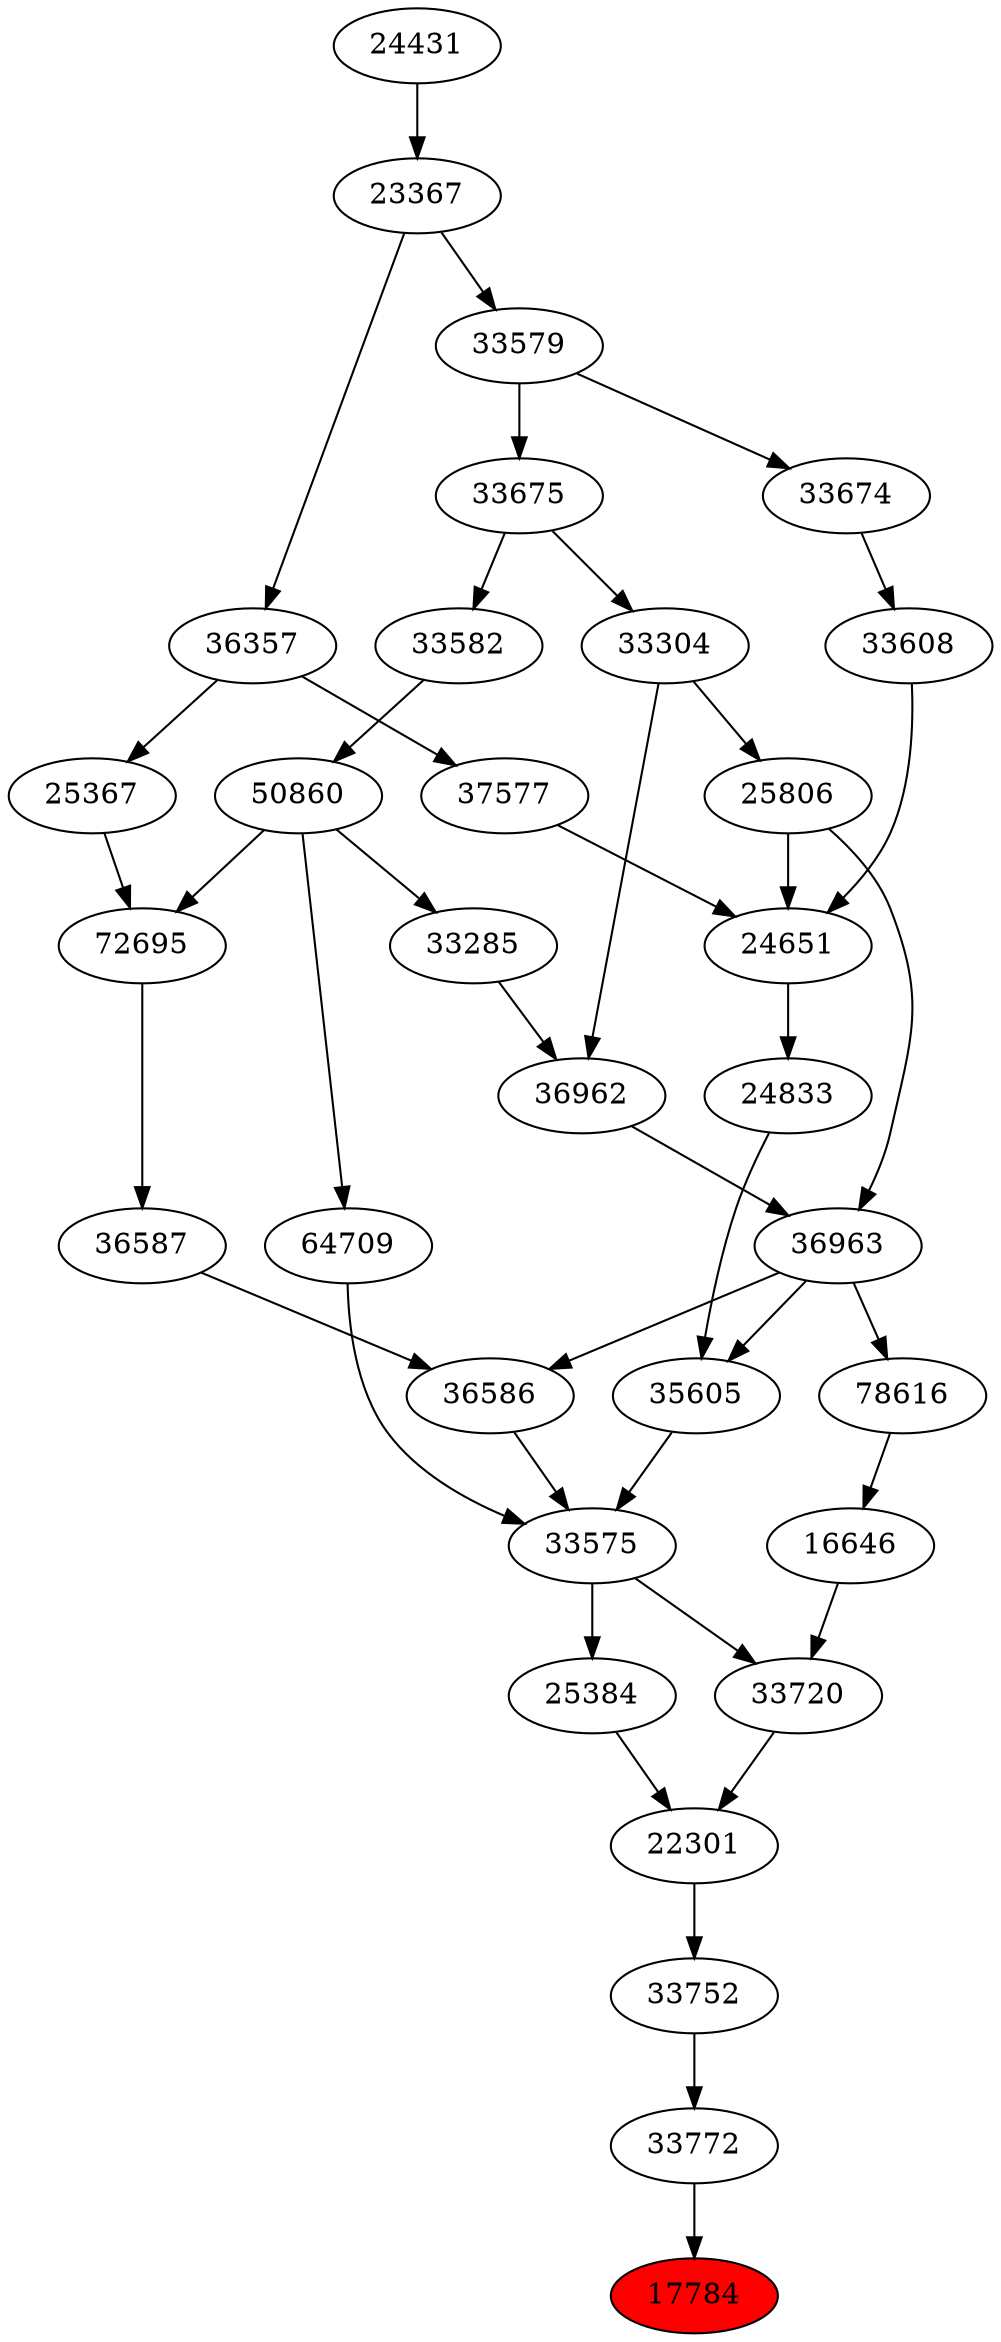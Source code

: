 strict digraph{ 
17784 [label="17784" fillcolor=red style=filled]
33772 -> 17784
33772 [label="33772"]
33752 -> 33772
33752 [label="33752"]
22301 -> 33752
22301 [label="22301"]
25384 -> 22301
33720 -> 22301
25384 [label="25384"]
33575 -> 25384
33720 [label="33720"]
16646 -> 33720
33575 -> 33720
33575 [label="33575"]
36586 -> 33575
35605 -> 33575
64709 -> 33575
16646 [label="16646"]
78616 -> 16646
36586 [label="36586"]
36587 -> 36586
36963 -> 36586
35605 [label="35605"]
24833 -> 35605
36963 -> 35605
64709 [label="64709"]
50860 -> 64709
78616 [label="78616"]
36963 -> 78616
36587 [label="36587"]
72695 -> 36587
36963 [label="36963"]
36962 -> 36963
25806 -> 36963
24833 [label="24833"]
24651 -> 24833
50860 [label="50860"]
33582 -> 50860
72695 [label="72695"]
50860 -> 72695
25367 -> 72695
36962 [label="36962"]
33285 -> 36962
33304 -> 36962
25806 [label="25806"]
33304 -> 25806
24651 [label="24651"]
25806 -> 24651
33608 -> 24651
37577 -> 24651
33582 [label="33582"]
33675 -> 33582
25367 [label="25367"]
36357 -> 25367
33285 [label="33285"]
50860 -> 33285
33304 [label="33304"]
33675 -> 33304
33608 [label="33608"]
33674 -> 33608
37577 [label="37577"]
36357 -> 37577
33675 [label="33675"]
33579 -> 33675
36357 [label="36357"]
23367 -> 36357
33674 [label="33674"]
33579 -> 33674
33579 [label="33579"]
23367 -> 33579
23367 [label="23367"]
24431 -> 23367
24431 [label="24431"]
}
